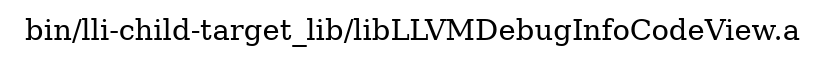 digraph "bin/lli-child-target_lib/libLLVMDebugInfoCodeView.a" {
	label="bin/lli-child-target_lib/libLLVMDebugInfoCodeView.a";
	rankdir=LR;

}
